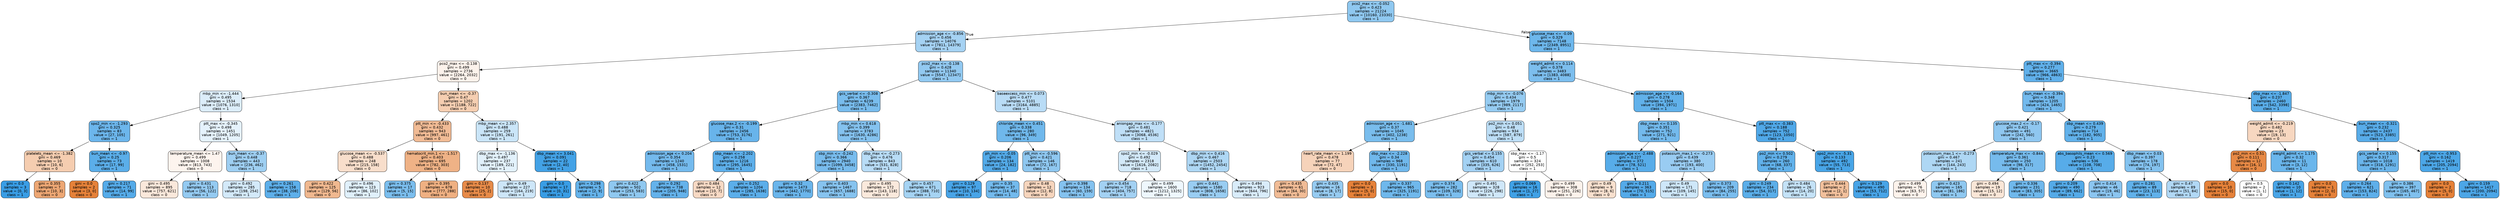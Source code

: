 digraph Tree {
node [shape=box, style="filled, rounded", color="black", fontname="helvetica"] ;
edge [fontname="helvetica"] ;
0 [label="pco2_max <= -0.052\ngini = 0.423\nsamples = 21224\nvalue = [10160, 23330]\nclass = 1", fillcolor="#8fc8f0"] ;
1 [label="admission_age <= -0.856\ngini = 0.456\nsamples = 14076\nvalue = [7811, 14379]\nclass = 1", fillcolor="#a5d2f3"] ;
0 -> 1 [labeldistance=2.5, labelangle=45, headlabel="True"] ;
2 [label="pco2_max <= -0.138\ngini = 0.499\nsamples = 2736\nvalue = [2264, 2032]\nclass = 0", fillcolor="#fcf2eb"] ;
1 -> 2 ;
3 [label="mbp_min <= -1.444\ngini = 0.495\nsamples = 1534\nvalue = [1076, 1310]\nclass = 1", fillcolor="#dcedfa"] ;
2 -> 3 ;
4 [label="spo2_min <= -1.293\ngini = 0.325\nsamples = 83\nvalue = [27, 105]\nclass = 1", fillcolor="#6cb6ec"] ;
3 -> 4 ;
5 [label="platelets_mean <= -1.382\ngini = 0.469\nsamples = 10\nvalue = [10, 6]\nclass = 0", fillcolor="#f5cdb0"] ;
4 -> 5 ;
6 [label="gini = 0.0\nsamples = 3\nvalue = [0, 3]\nclass = 1", fillcolor="#399de5"] ;
5 -> 6 ;
7 [label="gini = 0.355\nsamples = 7\nvalue = [10, 3]\nclass = 0", fillcolor="#eda774"] ;
5 -> 7 ;
8 [label="bun_mean <= -0.97\ngini = 0.25\nsamples = 73\nvalue = [17, 99]\nclass = 1", fillcolor="#5baee9"] ;
4 -> 8 ;
9 [label="gini = 0.0\nsamples = 2\nvalue = [3, 0]\nclass = 0", fillcolor="#e58139"] ;
8 -> 9 ;
10 [label="gini = 0.217\nsamples = 71\nvalue = [14, 99]\nclass = 1", fillcolor="#55abe9"] ;
8 -> 10 ;
11 [label="ptt_max <= -0.345\ngini = 0.498\nsamples = 1451\nvalue = [1049, 1205]\nclass = 1", fillcolor="#e5f2fc"] ;
3 -> 11 ;
12 [label="temperature_mean <= 1.47\ngini = 0.499\nsamples = 1008\nvalue = [813, 743]\nclass = 0", fillcolor="#fdf4ee"] ;
11 -> 12 ;
13 [label="gini = 0.495\nsamples = 895\nvalue = [757, 621]\nclass = 0", fillcolor="#fae8db"] ;
12 -> 13 ;
14 [label="gini = 0.431\nsamples = 113\nvalue = [56, 122]\nclass = 1", fillcolor="#94caf1"] ;
12 -> 14 ;
15 [label="bun_mean <= -0.37\ngini = 0.448\nsamples = 443\nvalue = [236, 462]\nclass = 1", fillcolor="#9ecff2"] ;
11 -> 15 ;
16 [label="gini = 0.492\nsamples = 285\nvalue = [198, 254]\nclass = 1", fillcolor="#d3e9f9"] ;
15 -> 16 ;
17 [label="gini = 0.261\nsamples = 158\nvalue = [38, 208]\nclass = 1", fillcolor="#5dafea"] ;
15 -> 17 ;
18 [label="bun_mean <= -0.37\ngini = 0.47\nsamples = 1202\nvalue = [1188, 722]\nclass = 0", fillcolor="#f5ceb1"] ;
2 -> 18 ;
19 [label="ptt_min <= -0.433\ngini = 0.432\nsamples = 943\nvalue = [997, 461]\nclass = 0", fillcolor="#f1bb95"] ;
18 -> 19 ;
20 [label="glucose_mean <= -0.537\ngini = 0.488\nsamples = 248\nvalue = [215, 158]\nclass = 0", fillcolor="#f8decb"] ;
19 -> 20 ;
21 [label="gini = 0.422\nsamples = 125\nvalue = [129, 56]\nclass = 0", fillcolor="#f0b88f"] ;
20 -> 21 ;
22 [label="gini = 0.496\nsamples = 123\nvalue = [86, 102]\nclass = 1", fillcolor="#e0f0fb"] ;
20 -> 22 ;
23 [label="hematocrit_min.1 <= -1.517\ngini = 0.403\nsamples = 695\nvalue = [782, 303]\nclass = 0", fillcolor="#efb286"] ;
19 -> 23 ;
24 [label="gini = 0.375\nsamples = 17\nvalue = [5, 15]\nclass = 1", fillcolor="#7bbeee"] ;
23 -> 24 ;
25 [label="gini = 0.395\nsamples = 678\nvalue = [777, 288]\nclass = 0", fillcolor="#efb082"] ;
23 -> 25 ;
26 [label="mbp_mean <= 2.357\ngini = 0.488\nsamples = 259\nvalue = [191, 261]\nclass = 1", fillcolor="#cae5f8"] ;
18 -> 26 ;
27 [label="dbp_max <= -1.136\ngini = 0.497\nsamples = 237\nvalue = [189, 221]\nclass = 1", fillcolor="#e2f1fb"] ;
26 -> 27 ;
28 [label="gini = 0.137\nsamples = 10\nvalue = [25, 2]\nclass = 0", fillcolor="#e78b49"] ;
27 -> 28 ;
29 [label="gini = 0.49\nsamples = 227\nvalue = [164, 219]\nclass = 1", fillcolor="#cde6f8"] ;
27 -> 29 ;
30 [label="dbp_mean <= 3.041\ngini = 0.091\nsamples = 22\nvalue = [2, 40]\nclass = 1", fillcolor="#43a2e6"] ;
26 -> 30 ;
31 [label="gini = 0.0\nsamples = 17\nvalue = [0, 31]\nclass = 1", fillcolor="#399de5"] ;
30 -> 31 ;
32 [label="gini = 0.298\nsamples = 5\nvalue = [2, 9]\nclass = 1", fillcolor="#65b3eb"] ;
30 -> 32 ;
33 [label="pco2_max <= -0.138\ngini = 0.428\nsamples = 11340\nvalue = [5547, 12347]\nclass = 1", fillcolor="#92c9f1"] ;
1 -> 33 ;
34 [label="gcs_verbal <= -0.308\ngini = 0.367\nsamples = 6239\nvalue = [2383, 7462]\nclass = 1", fillcolor="#78bced"] ;
33 -> 34 ;
35 [label="glucose_max.2 <= -0.199\ngini = 0.31\nsamples = 2456\nvalue = [753, 3176]\nclass = 1", fillcolor="#68b4eb"] ;
34 -> 35 ;
36 [label="admission_age <= 0.204\ngini = 0.354\nsamples = 1240\nvalue = [458, 1531]\nclass = 1", fillcolor="#74baed"] ;
35 -> 36 ;
37 [label="gini = 0.422\nsamples = 502\nvalue = [253, 583]\nclass = 1", fillcolor="#8fc8f0"] ;
36 -> 37 ;
38 [label="gini = 0.292\nsamples = 738\nvalue = [205, 948]\nclass = 1", fillcolor="#64b2eb"] ;
36 -> 38 ;
39 [label="sbp_mean <= -2.202\ngini = 0.258\nsamples = 1216\nvalue = [295, 1645]\nclass = 1", fillcolor="#5dafea"] ;
35 -> 39 ;
40 [label="gini = 0.484\nsamples = 12\nvalue = [10, 7]\nclass = 0", fillcolor="#f7d9c4"] ;
39 -> 40 ;
41 [label="gini = 0.252\nsamples = 1204\nvalue = [285, 1638]\nclass = 1", fillcolor="#5baeea"] ;
39 -> 41 ;
42 [label="mbp_min <= 0.618\ngini = 0.399\nsamples = 3783\nvalue = [1630, 4286]\nclass = 1", fillcolor="#84c2ef"] ;
34 -> 42 ;
43 [label="sbp_min <= -0.242\ngini = 0.366\nsamples = 2940\nvalue = [1099, 3458]\nclass = 1", fillcolor="#78bced"] ;
42 -> 43 ;
44 [label="gini = 0.32\nsamples = 1473\nvalue = [442, 1770]\nclass = 1", fillcolor="#6ab5eb"] ;
43 -> 44 ;
45 [label="gini = 0.403\nsamples = 1467\nvalue = [657, 1688]\nclass = 1", fillcolor="#86c3ef"] ;
43 -> 45 ;
46 [label="dbp_max <= -0.273\ngini = 0.476\nsamples = 843\nvalue = [531, 828]\nclass = 1", fillcolor="#b8dcf6"] ;
42 -> 46 ;
47 [label="gini = 0.495\nsamples = 172\nvalue = [143, 118]\nclass = 0", fillcolor="#fae9dc"] ;
46 -> 47 ;
48 [label="gini = 0.457\nsamples = 671\nvalue = [388, 710]\nclass = 1", fillcolor="#a5d3f3"] ;
46 -> 48 ;
49 [label="baseexcess_min <= 0.073\ngini = 0.477\nsamples = 5101\nvalue = [3164, 4885]\nclass = 1", fillcolor="#b9dcf6"] ;
33 -> 49 ;
50 [label="chloride_mean <= 0.451\ngini = 0.338\nsamples = 280\nvalue = [96, 349]\nclass = 1", fillcolor="#6fb8ec"] ;
49 -> 50 ;
51 [label="ph_min <= -0.05\ngini = 0.206\nsamples = 134\nvalue = [24, 182]\nclass = 1", fillcolor="#53aae8"] ;
50 -> 51 ;
52 [label="gini = 0.129\nsamples = 97\nvalue = [10, 134]\nclass = 1", fillcolor="#48a4e7"] ;
51 -> 52 ;
53 [label="gini = 0.35\nsamples = 37\nvalue = [14, 48]\nclass = 1", fillcolor="#73baed"] ;
51 -> 53 ;
54 [label="ptt_min <= -0.596\ngini = 0.421\nsamples = 146\nvalue = [72, 167]\nclass = 1", fillcolor="#8ec7f0"] ;
50 -> 54 ;
55 [label="gini = 0.48\nsamples = 12\nvalue = [12, 8]\nclass = 0", fillcolor="#f6d5bd"] ;
54 -> 55 ;
56 [label="gini = 0.398\nsamples = 134\nvalue = [60, 159]\nclass = 1", fillcolor="#84c2ef"] ;
54 -> 56 ;
57 [label="aniongap_max <= -0.177\ngini = 0.481\nsamples = 4821\nvalue = [3068, 4536]\nclass = 1", fillcolor="#bfdff7"] ;
49 -> 57 ;
58 [label="spo2_min <= -0.029\ngini = 0.492\nsamples = 2318\nvalue = [1616, 2082]\nclass = 1", fillcolor="#d3e9f9"] ;
57 -> 58 ;
59 [label="gini = 0.454\nsamples = 718\nvalue = [404, 757]\nclass = 1", fillcolor="#a3d1f3"] ;
58 -> 59 ;
60 [label="gini = 0.499\nsamples = 1600\nvalue = [1212, 1325]\nclass = 1", fillcolor="#eef7fd"] ;
58 -> 60 ;
61 [label="dbp_min <= 0.416\ngini = 0.467\nsamples = 2503\nvalue = [1452, 2454]\nclass = 1", fillcolor="#aed7f4"] ;
57 -> 61 ;
62 [label="gini = 0.441\nsamples = 1580\nvalue = [808, 1658]\nclass = 1", fillcolor="#99cdf2"] ;
61 -> 62 ;
63 [label="gini = 0.494\nsamples = 923\nvalue = [644, 796]\nclass = 1", fillcolor="#d9ecfa"] ;
61 -> 63 ;
64 [label="glucose_max <= -0.09\ngini = 0.329\nsamples = 7148\nvalue = [2349, 8951]\nclass = 1", fillcolor="#6db7ec"] ;
0 -> 64 [labeldistance=2.5, labelangle=-45, headlabel="False"] ;
65 [label="weight_admit <= 0.114\ngini = 0.378\nsamples = 3483\nvalue = [1383, 4088]\nclass = 1", fillcolor="#7cbeee"] ;
64 -> 65 ;
66 [label="mbp_min <= -0.076\ngini = 0.434\nsamples = 1979\nvalue = [989, 2117]\nclass = 1", fillcolor="#95cbf1"] ;
65 -> 66 ;
67 [label="admission_age <= -1.681\ngini = 0.37\nsamples = 1045\nvalue = [402, 1238]\nclass = 1", fillcolor="#79bded"] ;
66 -> 67 ;
68 [label="heart_rate_mean <= 1.199\ngini = 0.478\nsamples = 77\nvalue = [72, 47]\nclass = 0", fillcolor="#f6d3ba"] ;
67 -> 68 ;
69 [label="gini = 0.435\nsamples = 61\nvalue = [64, 30]\nclass = 0", fillcolor="#f1bc96"] ;
68 -> 69 ;
70 [label="gini = 0.435\nsamples = 16\nvalue = [8, 17]\nclass = 1", fillcolor="#96cbf1"] ;
68 -> 70 ;
71 [label="dbp_max <= -2.228\ngini = 0.34\nsamples = 968\nvalue = [330, 1191]\nclass = 1", fillcolor="#70b8ec"] ;
67 -> 71 ;
72 [label="gini = 0.0\nsamples = 3\nvalue = [5, 0]\nclass = 0", fillcolor="#e58139"] ;
71 -> 72 ;
73 [label="gini = 0.337\nsamples = 965\nvalue = [325, 1191]\nclass = 1", fillcolor="#6fb8ec"] ;
71 -> 73 ;
74 [label="po2_min <= 0.051\ngini = 0.48\nsamples = 934\nvalue = [587, 879]\nclass = 1", fillcolor="#bddef6"] ;
66 -> 74 ;
75 [label="gcs_verbal <= 0.155\ngini = 0.454\nsamples = 610\nvalue = [335, 626]\nclass = 1", fillcolor="#a3d1f3"] ;
74 -> 75 ;
76 [label="gini = 0.374\nsamples = 282\nvalue = [109, 328]\nclass = 1", fillcolor="#7bbeee"] ;
75 -> 76 ;
77 [label="gini = 0.491\nsamples = 328\nvalue = [226, 298]\nclass = 1", fillcolor="#cfe7f9"] ;
75 -> 77 ;
78 [label="sbp_max <= -1.17\ngini = 0.5\nsamples = 324\nvalue = [252, 253]\nclass = 1", fillcolor="#feffff"] ;
74 -> 78 ;
79 [label="gini = 0.069\nsamples = 16\nvalue = [1, 27]\nclass = 1", fillcolor="#40a1e6"] ;
78 -> 79 ;
80 [label="gini = 0.499\nsamples = 308\nvalue = [251, 226]\nclass = 0", fillcolor="#fcf2eb"] ;
78 -> 80 ;
81 [label="admission_age <= -0.164\ngini = 0.278\nsamples = 1504\nvalue = [394, 1971]\nclass = 1", fillcolor="#61b1ea"] ;
65 -> 81 ;
82 [label="dbp_mean <= 0.135\ngini = 0.351\nsamples = 752\nvalue = [271, 921]\nclass = 1", fillcolor="#73baed"] ;
81 -> 82 ;
83 [label="admission_age <= -2.488\ngini = 0.227\nsamples = 372\nvalue = [78, 521]\nclass = 1", fillcolor="#57ace9"] ;
82 -> 83 ;
84 [label="gini = 0.49\nsamples = 9\nvalue = [8, 6]\nclass = 0", fillcolor="#f8e0ce"] ;
83 -> 84 ;
85 [label="gini = 0.211\nsamples = 363\nvalue = [70, 515]\nclass = 1", fillcolor="#54aae9"] ;
83 -> 85 ;
86 [label="potassium_max.1 <= -0.273\ngini = 0.439\nsamples = 380\nvalue = [193, 400]\nclass = 1", fillcolor="#99ccf2"] ;
82 -> 86 ;
87 [label="gini = 0.49\nsamples = 171\nvalue = [109, 145]\nclass = 1", fillcolor="#cee7f9"] ;
86 -> 87 ;
88 [label="gini = 0.373\nsamples = 209\nvalue = [84, 255]\nclass = 1", fillcolor="#7abdee"] ;
86 -> 88 ;
89 [label="ptt_max <= -0.383\ngini = 0.188\nsamples = 752\nvalue = [123, 1050]\nclass = 1", fillcolor="#50a8e8"] ;
81 -> 89 ;
90 [label="po2_min <= 0.502\ngini = 0.279\nsamples = 260\nvalue = [68, 337]\nclass = 1", fillcolor="#61b1ea"] ;
89 -> 90 ;
91 [label="gini = 0.249\nsamples = 234\nvalue = [54, 317]\nclass = 1", fillcolor="#5baee9"] ;
90 -> 91 ;
92 [label="gini = 0.484\nsamples = 26\nvalue = [14, 20]\nclass = 1", fillcolor="#c4e2f7"] ;
90 -> 92 ;
93 [label="spo2_min <= -5.31\ngini = 0.133\nsamples = 492\nvalue = [55, 713]\nclass = 1", fillcolor="#48a5e7"] ;
89 -> 93 ;
94 [label="gini = 0.444\nsamples = 2\nvalue = [2, 1]\nclass = 0", fillcolor="#f2c09c"] ;
93 -> 94 ;
95 [label="gini = 0.129\nsamples = 490\nvalue = [53, 712]\nclass = 1", fillcolor="#48a4e7"] ;
93 -> 95 ;
96 [label="ptt_max <= -0.394\ngini = 0.277\nsamples = 3665\nvalue = [966, 4863]\nclass = 1", fillcolor="#60b0ea"] ;
64 -> 96 ;
97 [label="bun_mean <= -0.394\ngini = 0.348\nsamples = 1205\nvalue = [424, 1465]\nclass = 1", fillcolor="#72b9ed"] ;
96 -> 97 ;
98 [label="glucose_max.2 <= -0.17\ngini = 0.421\nsamples = 491\nvalue = [242, 560]\nclass = 1", fillcolor="#8fc7f0"] ;
97 -> 98 ;
99 [label="potassium_max.1 <= -0.273\ngini = 0.467\nsamples = 241\nvalue = [144, 243]\nclass = 1", fillcolor="#aed7f4"] ;
98 -> 99 ;
100 [label="gini = 0.499\nsamples = 76\nvalue = [63, 57]\nclass = 0", fillcolor="#fdf3ec"] ;
99 -> 100 ;
101 [label="gini = 0.423\nsamples = 165\nvalue = [81, 186]\nclass = 1", fillcolor="#8fc8f0"] ;
99 -> 101 ;
102 [label="temperature_max <= -0.844\ngini = 0.361\nsamples = 250\nvalue = [98, 317]\nclass = 1", fillcolor="#76bbed"] ;
98 -> 102 ;
103 [label="gini = 0.494\nsamples = 19\nvalue = [15, 12]\nclass = 0", fillcolor="#fae6d7"] ;
102 -> 103 ;
104 [label="gini = 0.336\nsamples = 231\nvalue = [83, 305]\nclass = 1", fillcolor="#6fb8ec"] ;
102 -> 104 ;
105 [label="sbp_mean <= 0.439\ngini = 0.279\nsamples = 714\nvalue = [182, 905]\nclass = 1", fillcolor="#61b1ea"] ;
97 -> 105 ;
106 [label="abs_basophils_mean <= 0.569\ngini = 0.23\nsamples = 536\nvalue = [108, 708]\nclass = 1", fillcolor="#57ace9"] ;
105 -> 106 ;
107 [label="gini = 0.209\nsamples = 490\nvalue = [89, 662]\nclass = 1", fillcolor="#54aae8"] ;
106 -> 107 ;
108 [label="gini = 0.414\nsamples = 46\nvalue = [19, 46]\nclass = 1", fillcolor="#8bc5f0"] ;
106 -> 108 ;
109 [label="dbp_mean <= 0.03\ngini = 0.397\nsamples = 178\nvalue = [74, 197]\nclass = 1", fillcolor="#83c2ef"] ;
105 -> 109 ;
110 [label="gini = 0.281\nsamples = 89\nvalue = [23, 113]\nclass = 1", fillcolor="#61b1ea"] ;
109 -> 110 ;
111 [label="gini = 0.47\nsamples = 89\nvalue = [51, 84]\nclass = 1", fillcolor="#b1d8f5"] ;
109 -> 111 ;
112 [label="dbp_max <= -1.847\ngini = 0.237\nsamples = 2460\nvalue = [542, 3398]\nclass = 1", fillcolor="#59ade9"] ;
96 -> 112 ;
113 [label="weight_admit <= -0.219\ngini = 0.482\nsamples = 23\nvalue = [19, 13]\nclass = 0", fillcolor="#f7d7c0"] ;
112 -> 113 ;
114 [label="po2_min <= 0.51\ngini = 0.111\nsamples = 12\nvalue = [16, 1]\nclass = 0", fillcolor="#e78945"] ;
113 -> 114 ;
115 [label="gini = 0.0\nsamples = 10\nvalue = [15, 0]\nclass = 0", fillcolor="#e58139"] ;
114 -> 115 ;
116 [label="gini = 0.5\nsamples = 2\nvalue = [1, 1]\nclass = 0", fillcolor="#ffffff"] ;
114 -> 116 ;
117 [label="weight_admit <= 1.175\ngini = 0.32\nsamples = 11\nvalue = [3, 12]\nclass = 1", fillcolor="#6ab6ec"] ;
113 -> 117 ;
118 [label="gini = 0.142\nsamples = 10\nvalue = [1, 12]\nclass = 1", fillcolor="#49a5e7"] ;
117 -> 118 ;
119 [label="gini = 0.0\nsamples = 1\nvalue = [2, 0]\nclass = 0", fillcolor="#e58139"] ;
117 -> 119 ;
120 [label="bun_mean <= -0.321\ngini = 0.232\nsamples = 2437\nvalue = [523, 3385]\nclass = 1", fillcolor="#58ace9"] ;
112 -> 120 ;
121 [label="gcs_verbal <= 0.155\ngini = 0.317\nsamples = 1018\nvalue = [318, 1291]\nclass = 1", fillcolor="#6ab5eb"] ;
120 -> 121 ;
122 [label="gini = 0.264\nsamples = 621\nvalue = [153, 824]\nclass = 1", fillcolor="#5eafea"] ;
121 -> 122 ;
123 [label="gini = 0.386\nsamples = 397\nvalue = [165, 467]\nclass = 1", fillcolor="#7fc0ee"] ;
121 -> 123 ;
124 [label="ptt_min <= -0.953\ngini = 0.162\nsamples = 1419\nvalue = [205, 2094]\nclass = 1", fillcolor="#4ca7e8"] ;
120 -> 124 ;
125 [label="gini = 0.0\nsamples = 2\nvalue = [5, 0]\nclass = 0", fillcolor="#e58139"] ;
124 -> 125 ;
126 [label="gini = 0.159\nsamples = 1417\nvalue = [200, 2094]\nclass = 1", fillcolor="#4ca6e7"] ;
124 -> 126 ;
}